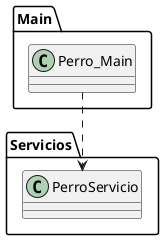 @startuml
class Main.Perro_Main
class Servicios.PerroServicio
Main.Perro_Main ..> Servicios.PerroServicio
@enduml